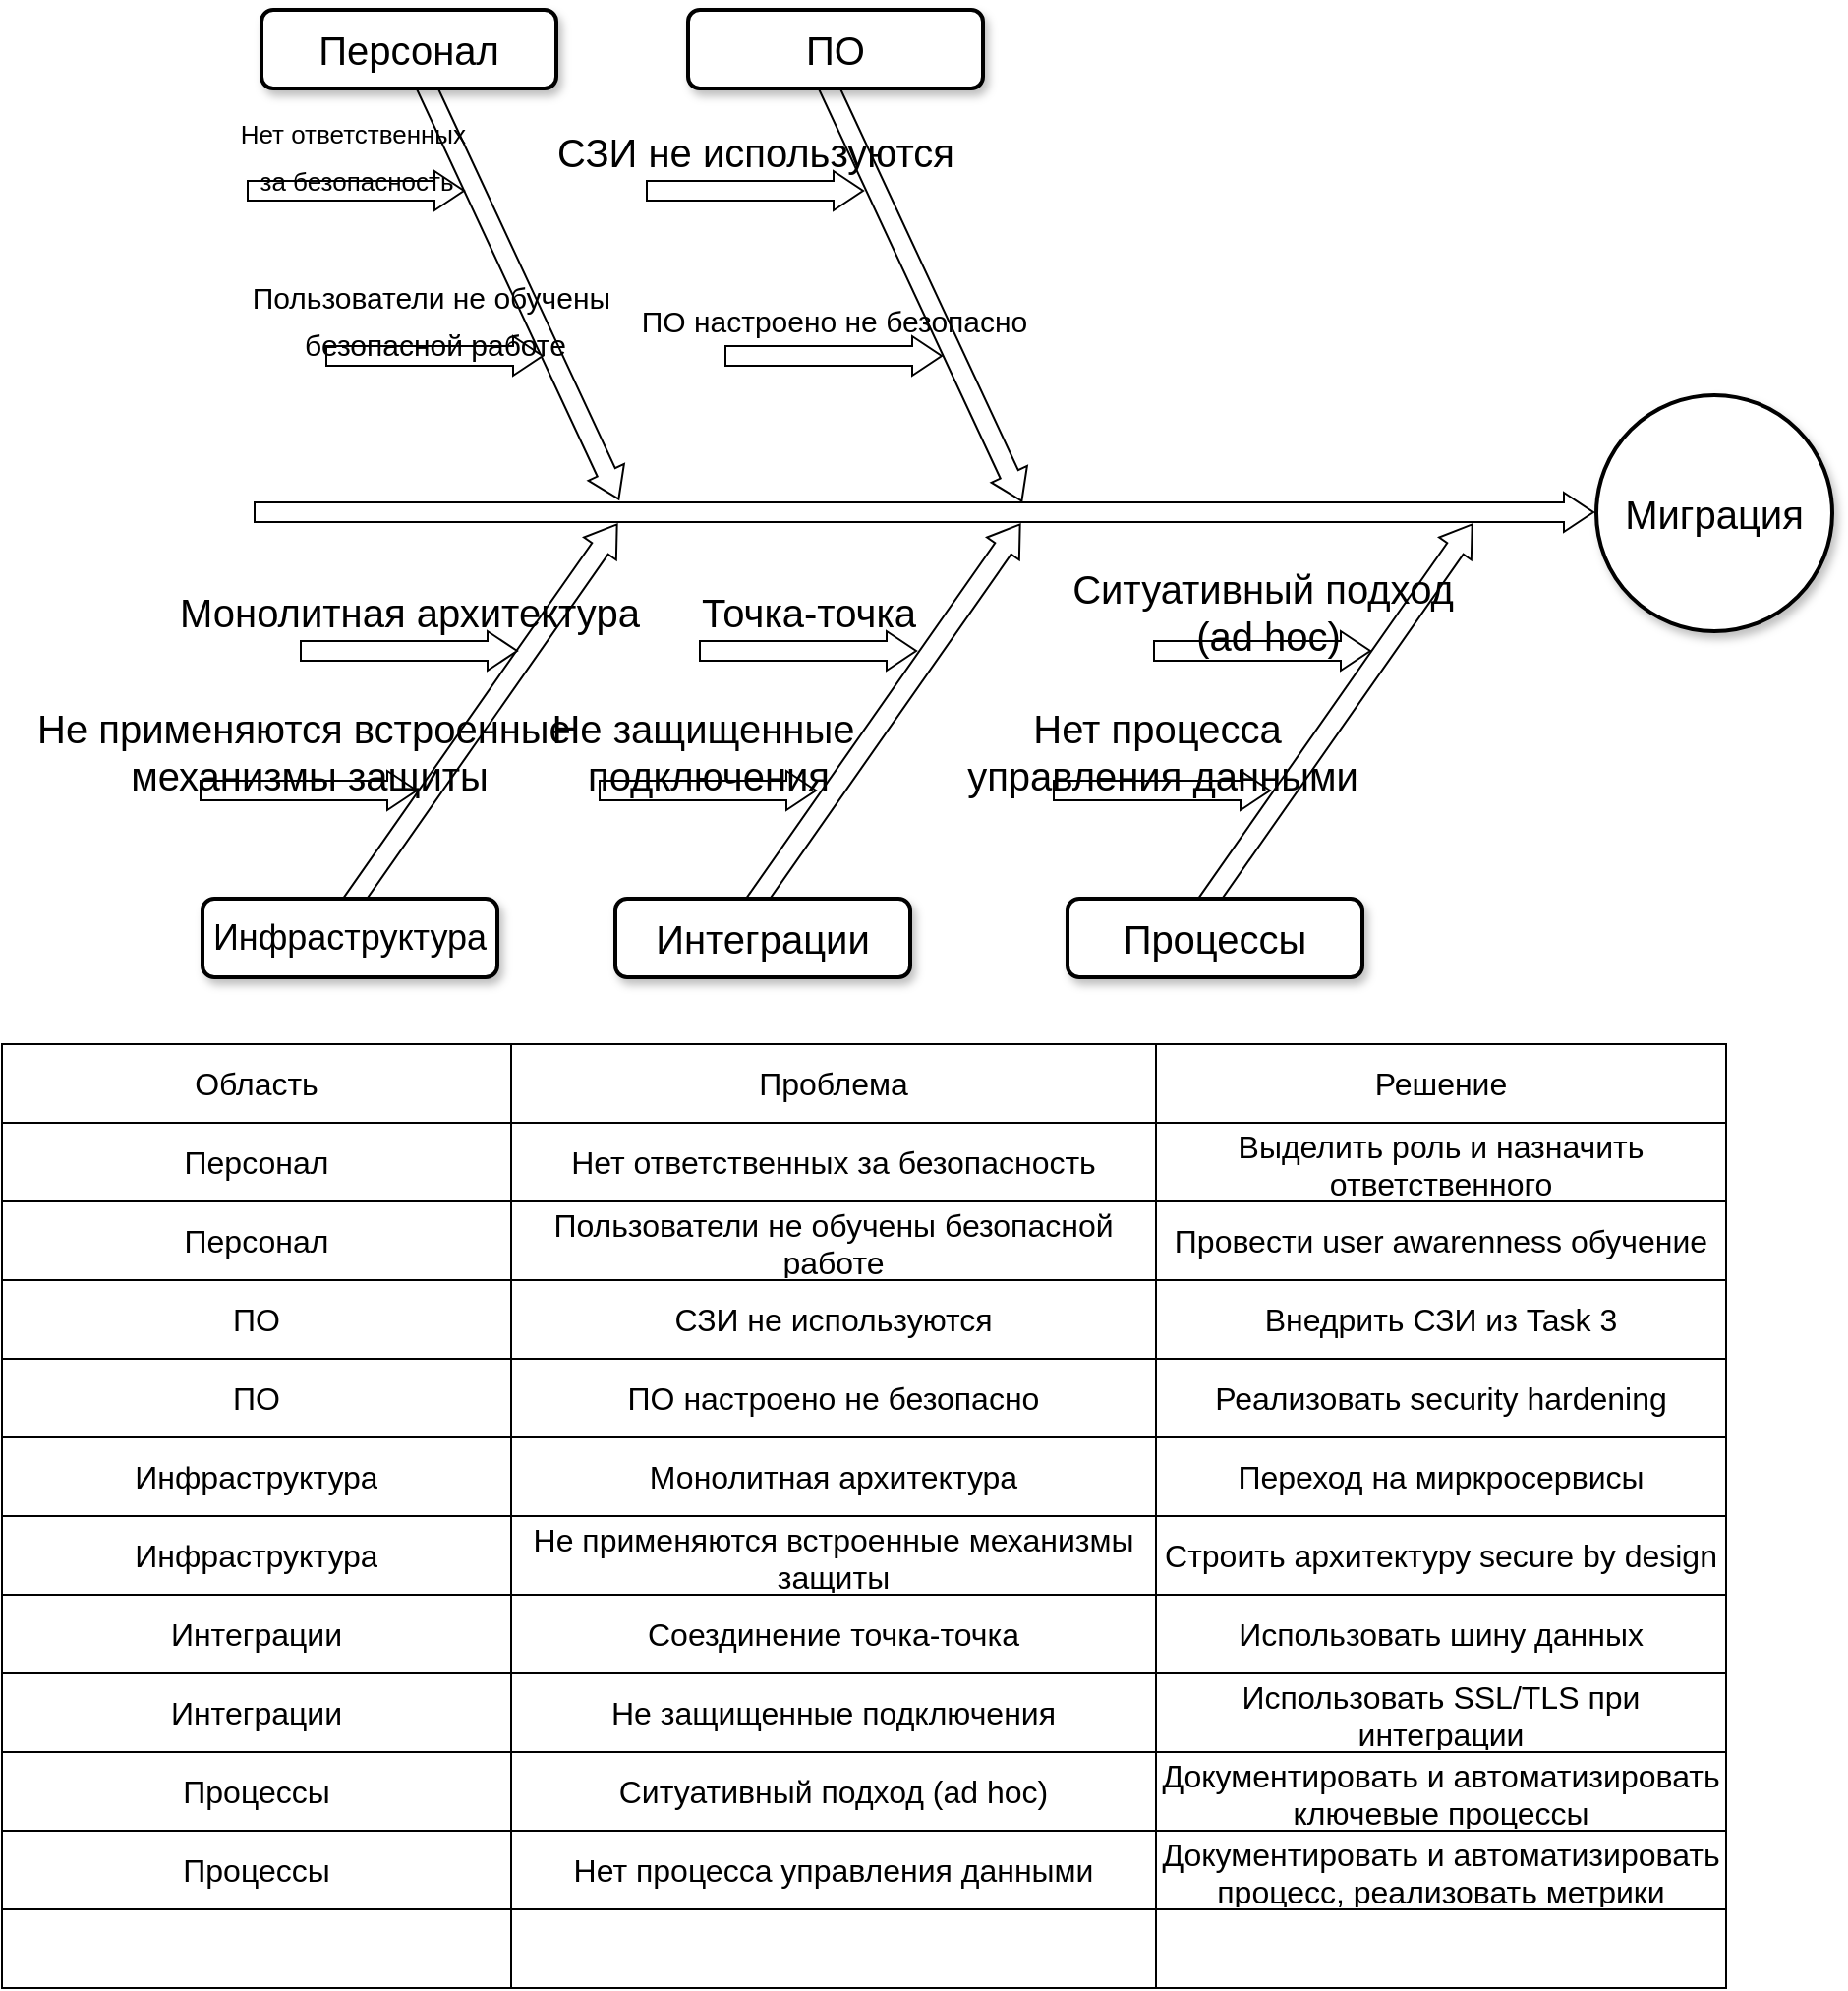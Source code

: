 <mxfile version="27.0.2">
  <diagram name="Page-1" id="b7a7eaba-c6c5-6fbe-34ae-1d3a4219ac39">
    <mxGraphModel dx="1426" dy="841" grid="1" gridSize="10" guides="1" tooltips="1" connect="1" arrows="1" fold="1" page="1" pageScale="1.5" pageWidth="1169" pageHeight="826" background="none" math="0" shadow="0">
      <root>
        <mxCell id="0" style=";html=1;" />
        <mxCell id="1" style=";html=1;" parent="0" />
        <mxCell id="279d4c6e8b4f5ae2-2" value="" style="html=1;shadow=0;dashed=0;align=center;verticalAlign=middle;shape=mxgraph.arrows2.arrow;dy=0.5;dx=15;direction=north;notch=0;rounded=0;strokeWidth=1;fontSize=20;rotation=35;" parent="1" vertex="1">
          <mxGeometry x="594" y="604" width="20" height="240" as="geometry" />
        </mxCell>
        <mxCell id="279d4c6e8b4f5ae2-3" value="" style="html=1;shadow=0;dashed=0;align=center;verticalAlign=middle;shape=mxgraph.arrows2.arrow;dy=0.5;dx=15;direction=north;notch=0;rounded=0;strokeWidth=1;fontSize=20;rotation=35;" parent="1" vertex="1">
          <mxGeometry x="799" y="604" width="20" height="240" as="geometry" />
        </mxCell>
        <mxCell id="279d4c6e8b4f5ae2-4" value="" style="html=1;shadow=0;dashed=0;align=center;verticalAlign=middle;shape=mxgraph.arrows2.arrow;dy=0.5;dx=15;direction=north;notch=0;rounded=0;strokeWidth=1;fontSize=20;rotation=35;" parent="1" vertex="1">
          <mxGeometry x="1029" y="604" width="20" height="240" as="geometry" />
        </mxCell>
        <mxCell id="279d4c6e8b4f5ae2-5" value="" style="html=1;shadow=0;dashed=0;align=center;verticalAlign=middle;shape=mxgraph.arrows2.arrow;dy=0.5;dx=15;direction=north;notch=0;rounded=0;strokeWidth=1;fontSize=20;rotation=90;" parent="1" vertex="1">
          <mxGeometry x="819" y="279" width="20" height="681" as="geometry" />
        </mxCell>
        <mxCell id="279d4c6e8b4f5ae2-6" value="" style="html=1;shadow=0;dashed=0;align=center;verticalAlign=middle;shape=mxgraph.arrows2.arrow;dy=0.5;dx=15;direction=north;notch=0;rounded=0;strokeWidth=1;fontSize=20;rotation=155;" parent="1" vertex="1">
          <mxGeometry x="613" y="384" width="20" height="240" as="geometry" />
        </mxCell>
        <mxCell id="279d4c6e8b4f5ae2-7" value="" style="html=1;shadow=0;dashed=0;align=center;verticalAlign=middle;shape=mxgraph.arrows2.arrow;dy=0.5;dx=15;direction=north;notch=0;rounded=0;strokeWidth=1;fontSize=20;rotation=155;" parent="1" vertex="1">
          <mxGeometry x="818" y="385" width="20" height="240" as="geometry" />
        </mxCell>
        <mxCell id="279d4c6e8b4f5ae2-10" value="ПО" style="rounded=1;whiteSpace=wrap;html=1;shadow=1;strokeWidth=2;fontSize=20;" parent="1" vertex="1">
          <mxGeometry x="709" y="364" width="150" height="40" as="geometry" />
        </mxCell>
        <mxCell id="279d4c6e8b4f5ae2-12" value="Инфраструктура" style="rounded=1;whiteSpace=wrap;html=1;shadow=1;strokeWidth=2;fontSize=18;" parent="1" vertex="1">
          <mxGeometry x="462" y="816" width="150" height="40" as="geometry" />
        </mxCell>
        <mxCell id="279d4c6e8b4f5ae2-13" value="Интеграции" style="rounded=1;whiteSpace=wrap;html=1;shadow=1;strokeWidth=2;fontSize=20;" parent="1" vertex="1">
          <mxGeometry x="672" y="816.0" width="150" height="40" as="geometry" />
        </mxCell>
        <mxCell id="279d4c6e8b4f5ae2-14" value="Процессы" style="rounded=1;whiteSpace=wrap;html=1;shadow=1;strokeWidth=2;fontSize=20;" parent="1" vertex="1">
          <mxGeometry x="902" y="816" width="150" height="40" as="geometry" />
        </mxCell>
        <mxCell id="279d4c6e8b4f5ae2-15" value="Миграция" style="ellipse;whiteSpace=wrap;html=1;rounded=1;shadow=1;strokeWidth=2;fontSize=20;" parent="1" vertex="1">
          <mxGeometry x="1171" y="560" width="120" height="120" as="geometry" />
        </mxCell>
        <mxCell id="279d4c6e8b4f5ae2-16" value="&lt;font style=&quot;font-size: 13px;&quot;&gt;Нет ответственных&amp;nbsp;&lt;/font&gt;&lt;div&gt;&lt;font style=&quot;font-size: 13px;&quot;&gt;за безопасность&lt;/font&gt;&lt;/div&gt;" style="html=1;shadow=0;dashed=0;align=center;verticalAlign=middle;shape=mxgraph.arrows2.arrow;dy=0.5;dx=15;direction=north;notch=0;rounded=0;strokeWidth=1;fontSize=20;rotation=90;horizontal=0;labelPosition=left;verticalLabelPosition=middle;" parent="1" vertex="1">
          <mxGeometry x="530" y="401" width="20" height="110" as="geometry" />
        </mxCell>
        <mxCell id="279d4c6e8b4f5ae2-17" value="СЗИ не используются" style="html=1;shadow=0;dashed=0;align=center;verticalAlign=middle;shape=mxgraph.arrows2.arrow;dy=0.5;dx=15;direction=north;notch=0;rounded=0;strokeWidth=1;fontSize=20;rotation=90;horizontal=0;labelPosition=left;verticalLabelPosition=middle;" parent="1" vertex="1">
          <mxGeometry x="733" y="401" width="20" height="110" as="geometry" />
        </mxCell>
        <mxCell id="279d4c6e8b4f5ae2-19" value="Не применяются встроенные&amp;nbsp;&lt;div&gt;механизмы защиты&lt;/div&gt;" style="html=1;shadow=0;dashed=0;align=center;verticalAlign=middle;shape=mxgraph.arrows2.arrow;dy=0.5;dx=15;direction=north;notch=0;rounded=0;strokeWidth=1;fontSize=20;rotation=90;horizontal=0;labelPosition=left;verticalLabelPosition=middle;" parent="1" vertex="1">
          <mxGeometry x="506" y="706" width="20" height="110" as="geometry" />
        </mxCell>
        <mxCell id="279d4c6e8b4f5ae2-20" value="Не защищенные&amp;nbsp;&lt;div&gt;подключения&lt;/div&gt;" style="html=1;shadow=0;dashed=0;align=center;verticalAlign=middle;shape=mxgraph.arrows2.arrow;dy=0.5;dx=15;direction=north;notch=0;rounded=0;strokeWidth=1;fontSize=20;rotation=90;horizontal=0;labelPosition=left;verticalLabelPosition=middle;" parent="1" vertex="1">
          <mxGeometry x="709" y="706" width="20" height="110" as="geometry" />
        </mxCell>
        <mxCell id="279d4c6e8b4f5ae2-21" value="Нет процесса&amp;nbsp;&lt;div&gt;управления данными&lt;/div&gt;" style="html=1;shadow=0;dashed=0;align=center;verticalAlign=middle;shape=mxgraph.arrows2.arrow;dy=0.5;dx=15;direction=north;notch=0;rounded=0;strokeWidth=1;fontSize=20;rotation=90;horizontal=0;labelPosition=left;verticalLabelPosition=middle;" parent="1" vertex="1">
          <mxGeometry x="940" y="706" width="20" height="110" as="geometry" />
        </mxCell>
        <mxCell id="279d4c6e8b4f5ae2-22" value="&lt;font style=&quot;font-size: 15px;&quot;&gt;Пользователи не обучены&amp;nbsp;&lt;/font&gt;&lt;div&gt;&lt;font style=&quot;font-size: 15px;&quot;&gt;безопасной работе&lt;/font&gt;&lt;/div&gt;" style="html=1;shadow=0;dashed=0;align=center;verticalAlign=middle;shape=mxgraph.arrows2.arrow;dy=0.5;dx=15;direction=north;notch=0;rounded=0;strokeWidth=1;fontSize=20;rotation=90;horizontal=0;labelPosition=left;verticalLabelPosition=middle;" parent="1" vertex="1">
          <mxGeometry x="570" y="485" width="20" height="110" as="geometry" />
        </mxCell>
        <mxCell id="279d4c6e8b4f5ae2-23" value="&lt;font style=&quot;font-size: 15px;&quot;&gt;ПО настроено не безопасно&lt;/font&gt;" style="html=1;shadow=0;dashed=0;align=center;verticalAlign=middle;shape=mxgraph.arrows2.arrow;dy=0.5;dx=15;direction=north;notch=0;rounded=0;strokeWidth=1;fontSize=20;rotation=90;horizontal=0;labelPosition=left;verticalLabelPosition=middle;" parent="1" vertex="1">
          <mxGeometry x="773" y="485" width="20" height="110" as="geometry" />
        </mxCell>
        <mxCell id="279d4c6e8b4f5ae2-25" value="Монолитная архитектура" style="html=1;shadow=0;dashed=0;align=center;verticalAlign=middle;shape=mxgraph.arrows2.arrow;dy=0.5;dx=15;direction=north;notch=0;rounded=0;strokeWidth=1;fontSize=20;rotation=90;horizontal=0;labelPosition=left;verticalLabelPosition=middle;" parent="1" vertex="1">
          <mxGeometry x="557" y="635" width="20" height="110" as="geometry" />
        </mxCell>
        <mxCell id="279d4c6e8b4f5ae2-26" value="Точка-точка" style="html=1;shadow=0;dashed=0;align=center;verticalAlign=middle;shape=mxgraph.arrows2.arrow;dy=0.5;dx=15;direction=north;notch=0;rounded=0;strokeWidth=1;fontSize=20;rotation=90;horizontal=0;labelPosition=left;verticalLabelPosition=middle;" parent="1" vertex="1">
          <mxGeometry x="760" y="635" width="20" height="110" as="geometry" />
        </mxCell>
        <mxCell id="279d4c6e8b4f5ae2-27" value="Ситуативный подход&lt;div&gt;&amp;nbsp;(ad hoc)&lt;/div&gt;" style="html=1;shadow=0;dashed=0;align=center;verticalAlign=middle;shape=mxgraph.arrows2.arrow;dy=0.5;dx=15;direction=north;notch=0;rounded=0;strokeWidth=1;fontSize=20;rotation=90;horizontal=0;labelPosition=left;verticalLabelPosition=middle;" parent="1" vertex="1">
          <mxGeometry x="991" y="635" width="20" height="110" as="geometry" />
        </mxCell>
        <mxCell id="qotONQstAotoUeoVXQh4-6" value="Персонал" style="rounded=1;whiteSpace=wrap;html=1;shadow=1;strokeWidth=2;fontSize=20;" vertex="1" parent="1">
          <mxGeometry x="492" y="364" width="150" height="40" as="geometry" />
        </mxCell>
        <mxCell id="qotONQstAotoUeoVXQh4-9" value="" style="shape=table;startSize=0;container=1;collapsible=0;childLayout=tableLayout;fontSize=16;" vertex="1" parent="1">
          <mxGeometry x="360" y="890" width="877" height="120" as="geometry" />
        </mxCell>
        <mxCell id="qotONQstAotoUeoVXQh4-10" value="" style="shape=tableRow;horizontal=0;startSize=0;swimlaneHead=0;swimlaneBody=0;strokeColor=inherit;top=0;left=0;bottom=0;right=0;collapsible=0;dropTarget=0;fillColor=none;points=[[0,0.5],[1,0.5]];portConstraint=eastwest;fontSize=16;" vertex="1" parent="qotONQstAotoUeoVXQh4-9">
          <mxGeometry width="877" height="40" as="geometry" />
        </mxCell>
        <mxCell id="qotONQstAotoUeoVXQh4-11" value="Область" style="shape=partialRectangle;html=1;whiteSpace=wrap;connectable=0;strokeColor=inherit;overflow=hidden;fillColor=none;top=0;left=0;bottom=0;right=0;pointerEvents=1;fontSize=16;" vertex="1" parent="qotONQstAotoUeoVXQh4-10">
          <mxGeometry width="259" height="40" as="geometry">
            <mxRectangle width="259" height="40" as="alternateBounds" />
          </mxGeometry>
        </mxCell>
        <mxCell id="qotONQstAotoUeoVXQh4-12" value="Проблема" style="shape=partialRectangle;html=1;whiteSpace=wrap;connectable=0;strokeColor=inherit;overflow=hidden;fillColor=none;top=0;left=0;bottom=0;right=0;pointerEvents=1;fontSize=16;" vertex="1" parent="qotONQstAotoUeoVXQh4-10">
          <mxGeometry x="259" width="328" height="40" as="geometry">
            <mxRectangle width="328" height="40" as="alternateBounds" />
          </mxGeometry>
        </mxCell>
        <mxCell id="qotONQstAotoUeoVXQh4-13" value="Решение" style="shape=partialRectangle;html=1;whiteSpace=wrap;connectable=0;strokeColor=inherit;overflow=hidden;fillColor=none;top=0;left=0;bottom=0;right=0;pointerEvents=1;fontSize=16;" vertex="1" parent="qotONQstAotoUeoVXQh4-10">
          <mxGeometry x="587" width="290" height="40" as="geometry">
            <mxRectangle width="290" height="40" as="alternateBounds" />
          </mxGeometry>
        </mxCell>
        <mxCell id="qotONQstAotoUeoVXQh4-14" value="" style="shape=tableRow;horizontal=0;startSize=0;swimlaneHead=0;swimlaneBody=0;strokeColor=inherit;top=0;left=0;bottom=0;right=0;collapsible=0;dropTarget=0;fillColor=none;points=[[0,0.5],[1,0.5]];portConstraint=eastwest;fontSize=16;" vertex="1" parent="qotONQstAotoUeoVXQh4-9">
          <mxGeometry y="40" width="877" height="40" as="geometry" />
        </mxCell>
        <mxCell id="qotONQstAotoUeoVXQh4-15" value="Персонал" style="shape=partialRectangle;html=1;whiteSpace=wrap;connectable=0;strokeColor=inherit;overflow=hidden;fillColor=none;top=0;left=0;bottom=0;right=0;pointerEvents=1;fontSize=16;" vertex="1" parent="qotONQstAotoUeoVXQh4-14">
          <mxGeometry width="259" height="40" as="geometry">
            <mxRectangle width="259" height="40" as="alternateBounds" />
          </mxGeometry>
        </mxCell>
        <mxCell id="qotONQstAotoUeoVXQh4-16" value="Нет ответственных за безопасность" style="shape=partialRectangle;html=1;whiteSpace=wrap;connectable=0;strokeColor=inherit;overflow=hidden;fillColor=none;top=0;left=0;bottom=0;right=0;pointerEvents=1;fontSize=16;" vertex="1" parent="qotONQstAotoUeoVXQh4-14">
          <mxGeometry x="259" width="328" height="40" as="geometry">
            <mxRectangle width="328" height="40" as="alternateBounds" />
          </mxGeometry>
        </mxCell>
        <mxCell id="qotONQstAotoUeoVXQh4-17" value="Выделить роль и назначить ответственного" style="shape=partialRectangle;html=1;whiteSpace=wrap;connectable=0;strokeColor=inherit;overflow=hidden;fillColor=none;top=0;left=0;bottom=0;right=0;pointerEvents=1;fontSize=16;" vertex="1" parent="qotONQstAotoUeoVXQh4-14">
          <mxGeometry x="587" width="290" height="40" as="geometry">
            <mxRectangle width="290" height="40" as="alternateBounds" />
          </mxGeometry>
        </mxCell>
        <mxCell id="qotONQstAotoUeoVXQh4-18" value="" style="shape=tableRow;horizontal=0;startSize=0;swimlaneHead=0;swimlaneBody=0;strokeColor=inherit;top=0;left=0;bottom=0;right=0;collapsible=0;dropTarget=0;fillColor=none;points=[[0,0.5],[1,0.5]];portConstraint=eastwest;fontSize=16;" vertex="1" parent="qotONQstAotoUeoVXQh4-9">
          <mxGeometry y="80" width="877" height="40" as="geometry" />
        </mxCell>
        <mxCell id="qotONQstAotoUeoVXQh4-19" value="Персонал" style="shape=partialRectangle;html=1;whiteSpace=wrap;connectable=0;strokeColor=inherit;overflow=hidden;fillColor=none;top=0;left=0;bottom=0;right=0;pointerEvents=1;fontSize=16;" vertex="1" parent="qotONQstAotoUeoVXQh4-18">
          <mxGeometry width="259" height="40" as="geometry">
            <mxRectangle width="259" height="40" as="alternateBounds" />
          </mxGeometry>
        </mxCell>
        <mxCell id="qotONQstAotoUeoVXQh4-20" value="Пользователи не обучены безопасной работе" style="shape=partialRectangle;html=1;whiteSpace=wrap;connectable=0;strokeColor=inherit;overflow=hidden;fillColor=none;top=0;left=0;bottom=0;right=0;pointerEvents=1;fontSize=16;" vertex="1" parent="qotONQstAotoUeoVXQh4-18">
          <mxGeometry x="259" width="328" height="40" as="geometry">
            <mxRectangle width="328" height="40" as="alternateBounds" />
          </mxGeometry>
        </mxCell>
        <mxCell id="qotONQstAotoUeoVXQh4-21" value="Провести user awarenness обучение" style="shape=partialRectangle;html=1;whiteSpace=wrap;connectable=0;strokeColor=inherit;overflow=hidden;fillColor=none;top=0;left=0;bottom=0;right=0;pointerEvents=1;fontSize=16;" vertex="1" parent="qotONQstAotoUeoVXQh4-18">
          <mxGeometry x="587" width="290" height="40" as="geometry">
            <mxRectangle width="290" height="40" as="alternateBounds" />
          </mxGeometry>
        </mxCell>
        <mxCell id="qotONQstAotoUeoVXQh4-22" value="" style="shape=table;startSize=0;container=1;collapsible=0;childLayout=tableLayout;fontSize=16;" vertex="1" parent="1">
          <mxGeometry x="360" y="1010" width="877" height="120" as="geometry" />
        </mxCell>
        <mxCell id="qotONQstAotoUeoVXQh4-23" value="" style="shape=tableRow;horizontal=0;startSize=0;swimlaneHead=0;swimlaneBody=0;strokeColor=inherit;top=0;left=0;bottom=0;right=0;collapsible=0;dropTarget=0;fillColor=none;points=[[0,0.5],[1,0.5]];portConstraint=eastwest;fontSize=16;" vertex="1" parent="qotONQstAotoUeoVXQh4-22">
          <mxGeometry width="877" height="40" as="geometry" />
        </mxCell>
        <mxCell id="qotONQstAotoUeoVXQh4-24" value="ПО" style="shape=partialRectangle;html=1;whiteSpace=wrap;connectable=0;strokeColor=inherit;overflow=hidden;fillColor=none;top=0;left=0;bottom=0;right=0;pointerEvents=1;fontSize=16;" vertex="1" parent="qotONQstAotoUeoVXQh4-23">
          <mxGeometry width="259" height="40" as="geometry">
            <mxRectangle width="259" height="40" as="alternateBounds" />
          </mxGeometry>
        </mxCell>
        <mxCell id="qotONQstAotoUeoVXQh4-25" value="СЗИ не используются" style="shape=partialRectangle;html=1;whiteSpace=wrap;connectable=0;strokeColor=inherit;overflow=hidden;fillColor=none;top=0;left=0;bottom=0;right=0;pointerEvents=1;fontSize=16;" vertex="1" parent="qotONQstAotoUeoVXQh4-23">
          <mxGeometry x="259" width="328" height="40" as="geometry">
            <mxRectangle width="328" height="40" as="alternateBounds" />
          </mxGeometry>
        </mxCell>
        <mxCell id="qotONQstAotoUeoVXQh4-26" value="Внедрить СЗИ из Task 3" style="shape=partialRectangle;html=1;whiteSpace=wrap;connectable=0;strokeColor=inherit;overflow=hidden;fillColor=none;top=0;left=0;bottom=0;right=0;pointerEvents=1;fontSize=16;" vertex="1" parent="qotONQstAotoUeoVXQh4-23">
          <mxGeometry x="587" width="290" height="40" as="geometry">
            <mxRectangle width="290" height="40" as="alternateBounds" />
          </mxGeometry>
        </mxCell>
        <mxCell id="qotONQstAotoUeoVXQh4-27" value="" style="shape=tableRow;horizontal=0;startSize=0;swimlaneHead=0;swimlaneBody=0;strokeColor=inherit;top=0;left=0;bottom=0;right=0;collapsible=0;dropTarget=0;fillColor=none;points=[[0,0.5],[1,0.5]];portConstraint=eastwest;fontSize=16;" vertex="1" parent="qotONQstAotoUeoVXQh4-22">
          <mxGeometry y="40" width="877" height="40" as="geometry" />
        </mxCell>
        <mxCell id="qotONQstAotoUeoVXQh4-28" value="ПО" style="shape=partialRectangle;html=1;whiteSpace=wrap;connectable=0;strokeColor=inherit;overflow=hidden;fillColor=none;top=0;left=0;bottom=0;right=0;pointerEvents=1;fontSize=16;" vertex="1" parent="qotONQstAotoUeoVXQh4-27">
          <mxGeometry width="259" height="40" as="geometry">
            <mxRectangle width="259" height="40" as="alternateBounds" />
          </mxGeometry>
        </mxCell>
        <mxCell id="qotONQstAotoUeoVXQh4-29" value="ПО настроено не безопасно" style="shape=partialRectangle;html=1;whiteSpace=wrap;connectable=0;strokeColor=inherit;overflow=hidden;fillColor=none;top=0;left=0;bottom=0;right=0;pointerEvents=1;fontSize=16;" vertex="1" parent="qotONQstAotoUeoVXQh4-27">
          <mxGeometry x="259" width="328" height="40" as="geometry">
            <mxRectangle width="328" height="40" as="alternateBounds" />
          </mxGeometry>
        </mxCell>
        <mxCell id="qotONQstAotoUeoVXQh4-30" value="Реализовать security hardening" style="shape=partialRectangle;html=1;whiteSpace=wrap;connectable=0;strokeColor=inherit;overflow=hidden;fillColor=none;top=0;left=0;bottom=0;right=0;pointerEvents=1;fontSize=16;" vertex="1" parent="qotONQstAotoUeoVXQh4-27">
          <mxGeometry x="587" width="290" height="40" as="geometry">
            <mxRectangle width="290" height="40" as="alternateBounds" />
          </mxGeometry>
        </mxCell>
        <mxCell id="qotONQstAotoUeoVXQh4-31" value="" style="shape=tableRow;horizontal=0;startSize=0;swimlaneHead=0;swimlaneBody=0;strokeColor=inherit;top=0;left=0;bottom=0;right=0;collapsible=0;dropTarget=0;fillColor=none;points=[[0,0.5],[1,0.5]];portConstraint=eastwest;fontSize=16;" vertex="1" parent="qotONQstAotoUeoVXQh4-22">
          <mxGeometry y="80" width="877" height="40" as="geometry" />
        </mxCell>
        <mxCell id="qotONQstAotoUeoVXQh4-32" value="Инфраструктура" style="shape=partialRectangle;html=1;whiteSpace=wrap;connectable=0;strokeColor=inherit;overflow=hidden;fillColor=none;top=0;left=0;bottom=0;right=0;pointerEvents=1;fontSize=16;" vertex="1" parent="qotONQstAotoUeoVXQh4-31">
          <mxGeometry width="259" height="40" as="geometry">
            <mxRectangle width="259" height="40" as="alternateBounds" />
          </mxGeometry>
        </mxCell>
        <mxCell id="qotONQstAotoUeoVXQh4-33" value="Монолитная архитектура" style="shape=partialRectangle;html=1;whiteSpace=wrap;connectable=0;strokeColor=inherit;overflow=hidden;fillColor=none;top=0;left=0;bottom=0;right=0;pointerEvents=1;fontSize=16;" vertex="1" parent="qotONQstAotoUeoVXQh4-31">
          <mxGeometry x="259" width="328" height="40" as="geometry">
            <mxRectangle width="328" height="40" as="alternateBounds" />
          </mxGeometry>
        </mxCell>
        <mxCell id="qotONQstAotoUeoVXQh4-34" value="Переход на миркросервисы" style="shape=partialRectangle;html=1;whiteSpace=wrap;connectable=0;strokeColor=inherit;overflow=hidden;fillColor=none;top=0;left=0;bottom=0;right=0;pointerEvents=1;fontSize=16;" vertex="1" parent="qotONQstAotoUeoVXQh4-31">
          <mxGeometry x="587" width="290" height="40" as="geometry">
            <mxRectangle width="290" height="40" as="alternateBounds" />
          </mxGeometry>
        </mxCell>
        <mxCell id="qotONQstAotoUeoVXQh4-35" value="" style="shape=table;startSize=0;container=1;collapsible=0;childLayout=tableLayout;fontSize=16;" vertex="1" parent="1">
          <mxGeometry x="360" y="1130" width="877" height="120" as="geometry" />
        </mxCell>
        <mxCell id="qotONQstAotoUeoVXQh4-36" value="" style="shape=tableRow;horizontal=0;startSize=0;swimlaneHead=0;swimlaneBody=0;strokeColor=inherit;top=0;left=0;bottom=0;right=0;collapsible=0;dropTarget=0;fillColor=none;points=[[0,0.5],[1,0.5]];portConstraint=eastwest;fontSize=16;" vertex="1" parent="qotONQstAotoUeoVXQh4-35">
          <mxGeometry width="877" height="40" as="geometry" />
        </mxCell>
        <mxCell id="qotONQstAotoUeoVXQh4-37" value="Инфраструктура" style="shape=partialRectangle;html=1;whiteSpace=wrap;connectable=0;strokeColor=inherit;overflow=hidden;fillColor=none;top=0;left=0;bottom=0;right=0;pointerEvents=1;fontSize=16;" vertex="1" parent="qotONQstAotoUeoVXQh4-36">
          <mxGeometry width="259" height="40" as="geometry">
            <mxRectangle width="259" height="40" as="alternateBounds" />
          </mxGeometry>
        </mxCell>
        <mxCell id="qotONQstAotoUeoVXQh4-38" value="Не применяются встроенные механизмы защиты" style="shape=partialRectangle;html=1;whiteSpace=wrap;connectable=0;strokeColor=inherit;overflow=hidden;fillColor=none;top=0;left=0;bottom=0;right=0;pointerEvents=1;fontSize=16;" vertex="1" parent="qotONQstAotoUeoVXQh4-36">
          <mxGeometry x="259" width="328" height="40" as="geometry">
            <mxRectangle width="328" height="40" as="alternateBounds" />
          </mxGeometry>
        </mxCell>
        <mxCell id="qotONQstAotoUeoVXQh4-39" value="Строить архитектуру secure by design" style="shape=partialRectangle;html=1;whiteSpace=wrap;connectable=0;strokeColor=inherit;overflow=hidden;fillColor=none;top=0;left=0;bottom=0;right=0;pointerEvents=1;fontSize=16;" vertex="1" parent="qotONQstAotoUeoVXQh4-36">
          <mxGeometry x="587" width="290" height="40" as="geometry">
            <mxRectangle width="290" height="40" as="alternateBounds" />
          </mxGeometry>
        </mxCell>
        <mxCell id="qotONQstAotoUeoVXQh4-40" value="" style="shape=tableRow;horizontal=0;startSize=0;swimlaneHead=0;swimlaneBody=0;strokeColor=inherit;top=0;left=0;bottom=0;right=0;collapsible=0;dropTarget=0;fillColor=none;points=[[0,0.5],[1,0.5]];portConstraint=eastwest;fontSize=16;" vertex="1" parent="qotONQstAotoUeoVXQh4-35">
          <mxGeometry y="40" width="877" height="40" as="geometry" />
        </mxCell>
        <mxCell id="qotONQstAotoUeoVXQh4-41" value="Интеграции" style="shape=partialRectangle;html=1;whiteSpace=wrap;connectable=0;strokeColor=inherit;overflow=hidden;fillColor=none;top=0;left=0;bottom=0;right=0;pointerEvents=1;fontSize=16;" vertex="1" parent="qotONQstAotoUeoVXQh4-40">
          <mxGeometry width="259" height="40" as="geometry">
            <mxRectangle width="259" height="40" as="alternateBounds" />
          </mxGeometry>
        </mxCell>
        <mxCell id="qotONQstAotoUeoVXQh4-42" value="Соездинение точка-точка" style="shape=partialRectangle;html=1;whiteSpace=wrap;connectable=0;strokeColor=inherit;overflow=hidden;fillColor=none;top=0;left=0;bottom=0;right=0;pointerEvents=1;fontSize=16;" vertex="1" parent="qotONQstAotoUeoVXQh4-40">
          <mxGeometry x="259" width="328" height="40" as="geometry">
            <mxRectangle width="328" height="40" as="alternateBounds" />
          </mxGeometry>
        </mxCell>
        <mxCell id="qotONQstAotoUeoVXQh4-43" value="Использовать шину данных" style="shape=partialRectangle;html=1;whiteSpace=wrap;connectable=0;strokeColor=inherit;overflow=hidden;fillColor=none;top=0;left=0;bottom=0;right=0;pointerEvents=1;fontSize=16;" vertex="1" parent="qotONQstAotoUeoVXQh4-40">
          <mxGeometry x="587" width="290" height="40" as="geometry">
            <mxRectangle width="290" height="40" as="alternateBounds" />
          </mxGeometry>
        </mxCell>
        <mxCell id="qotONQstAotoUeoVXQh4-44" value="" style="shape=tableRow;horizontal=0;startSize=0;swimlaneHead=0;swimlaneBody=0;strokeColor=inherit;top=0;left=0;bottom=0;right=0;collapsible=0;dropTarget=0;fillColor=none;points=[[0,0.5],[1,0.5]];portConstraint=eastwest;fontSize=16;" vertex="1" parent="qotONQstAotoUeoVXQh4-35">
          <mxGeometry y="80" width="877" height="40" as="geometry" />
        </mxCell>
        <mxCell id="qotONQstAotoUeoVXQh4-45" value="Интеграции" style="shape=partialRectangle;html=1;whiteSpace=wrap;connectable=0;strokeColor=inherit;overflow=hidden;fillColor=none;top=0;left=0;bottom=0;right=0;pointerEvents=1;fontSize=16;" vertex="1" parent="qotONQstAotoUeoVXQh4-44">
          <mxGeometry width="259" height="40" as="geometry">
            <mxRectangle width="259" height="40" as="alternateBounds" />
          </mxGeometry>
        </mxCell>
        <mxCell id="qotONQstAotoUeoVXQh4-46" value="Не защищенные подключения" style="shape=partialRectangle;html=1;whiteSpace=wrap;connectable=0;strokeColor=inherit;overflow=hidden;fillColor=none;top=0;left=0;bottom=0;right=0;pointerEvents=1;fontSize=16;" vertex="1" parent="qotONQstAotoUeoVXQh4-44">
          <mxGeometry x="259" width="328" height="40" as="geometry">
            <mxRectangle width="328" height="40" as="alternateBounds" />
          </mxGeometry>
        </mxCell>
        <mxCell id="qotONQstAotoUeoVXQh4-47" value="Использовать SSL/TLS при интеграции" style="shape=partialRectangle;html=1;whiteSpace=wrap;connectable=0;strokeColor=inherit;overflow=hidden;fillColor=none;top=0;left=0;bottom=0;right=0;pointerEvents=1;fontSize=16;" vertex="1" parent="qotONQstAotoUeoVXQh4-44">
          <mxGeometry x="587" width="290" height="40" as="geometry">
            <mxRectangle width="290" height="40" as="alternateBounds" />
          </mxGeometry>
        </mxCell>
        <mxCell id="qotONQstAotoUeoVXQh4-48" value="" style="shape=table;startSize=0;container=1;collapsible=0;childLayout=tableLayout;fontSize=16;" vertex="1" parent="1">
          <mxGeometry x="360" y="1250" width="877" height="120" as="geometry" />
        </mxCell>
        <mxCell id="qotONQstAotoUeoVXQh4-49" value="" style="shape=tableRow;horizontal=0;startSize=0;swimlaneHead=0;swimlaneBody=0;strokeColor=inherit;top=0;left=0;bottom=0;right=0;collapsible=0;dropTarget=0;fillColor=none;points=[[0,0.5],[1,0.5]];portConstraint=eastwest;fontSize=16;" vertex="1" parent="qotONQstAotoUeoVXQh4-48">
          <mxGeometry width="877" height="40" as="geometry" />
        </mxCell>
        <mxCell id="qotONQstAotoUeoVXQh4-50" value="Процессы" style="shape=partialRectangle;html=1;whiteSpace=wrap;connectable=0;strokeColor=inherit;overflow=hidden;fillColor=none;top=0;left=0;bottom=0;right=0;pointerEvents=1;fontSize=16;" vertex="1" parent="qotONQstAotoUeoVXQh4-49">
          <mxGeometry width="259" height="40" as="geometry">
            <mxRectangle width="259" height="40" as="alternateBounds" />
          </mxGeometry>
        </mxCell>
        <mxCell id="qotONQstAotoUeoVXQh4-51" value="Ситуативный подход (ad hoc)" style="shape=partialRectangle;html=1;whiteSpace=wrap;connectable=0;strokeColor=inherit;overflow=hidden;fillColor=none;top=0;left=0;bottom=0;right=0;pointerEvents=1;fontSize=16;" vertex="1" parent="qotONQstAotoUeoVXQh4-49">
          <mxGeometry x="259" width="328" height="40" as="geometry">
            <mxRectangle width="328" height="40" as="alternateBounds" />
          </mxGeometry>
        </mxCell>
        <mxCell id="qotONQstAotoUeoVXQh4-52" value="Документировать и автоматизировать ключевые процессы" style="shape=partialRectangle;html=1;whiteSpace=wrap;connectable=0;strokeColor=inherit;overflow=hidden;fillColor=none;top=0;left=0;bottom=0;right=0;pointerEvents=1;fontSize=16;" vertex="1" parent="qotONQstAotoUeoVXQh4-49">
          <mxGeometry x="587" width="290" height="40" as="geometry">
            <mxRectangle width="290" height="40" as="alternateBounds" />
          </mxGeometry>
        </mxCell>
        <mxCell id="qotONQstAotoUeoVXQh4-53" value="" style="shape=tableRow;horizontal=0;startSize=0;swimlaneHead=0;swimlaneBody=0;strokeColor=inherit;top=0;left=0;bottom=0;right=0;collapsible=0;dropTarget=0;fillColor=none;points=[[0,0.5],[1,0.5]];portConstraint=eastwest;fontSize=16;" vertex="1" parent="qotONQstAotoUeoVXQh4-48">
          <mxGeometry y="40" width="877" height="40" as="geometry" />
        </mxCell>
        <mxCell id="qotONQstAotoUeoVXQh4-54" value="Процессы" style="shape=partialRectangle;html=1;whiteSpace=wrap;connectable=0;strokeColor=inherit;overflow=hidden;fillColor=none;top=0;left=0;bottom=0;right=0;pointerEvents=1;fontSize=16;" vertex="1" parent="qotONQstAotoUeoVXQh4-53">
          <mxGeometry width="259" height="40" as="geometry">
            <mxRectangle width="259" height="40" as="alternateBounds" />
          </mxGeometry>
        </mxCell>
        <mxCell id="qotONQstAotoUeoVXQh4-55" value="Нет процесса управления данными" style="shape=partialRectangle;html=1;whiteSpace=wrap;connectable=0;strokeColor=inherit;overflow=hidden;fillColor=none;top=0;left=0;bottom=0;right=0;pointerEvents=1;fontSize=16;" vertex="1" parent="qotONQstAotoUeoVXQh4-53">
          <mxGeometry x="259" width="328" height="40" as="geometry">
            <mxRectangle width="328" height="40" as="alternateBounds" />
          </mxGeometry>
        </mxCell>
        <mxCell id="qotONQstAotoUeoVXQh4-56" value="Документировать и автоматизировать процесс, реализовать метрики" style="shape=partialRectangle;html=1;whiteSpace=wrap;connectable=0;strokeColor=inherit;overflow=hidden;fillColor=none;top=0;left=0;bottom=0;right=0;pointerEvents=1;fontSize=16;" vertex="1" parent="qotONQstAotoUeoVXQh4-53">
          <mxGeometry x="587" width="290" height="40" as="geometry">
            <mxRectangle width="290" height="40" as="alternateBounds" />
          </mxGeometry>
        </mxCell>
        <mxCell id="qotONQstAotoUeoVXQh4-57" value="" style="shape=tableRow;horizontal=0;startSize=0;swimlaneHead=0;swimlaneBody=0;strokeColor=inherit;top=0;left=0;bottom=0;right=0;collapsible=0;dropTarget=0;fillColor=none;points=[[0,0.5],[1,0.5]];portConstraint=eastwest;fontSize=16;" vertex="1" parent="qotONQstAotoUeoVXQh4-48">
          <mxGeometry y="80" width="877" height="40" as="geometry" />
        </mxCell>
        <mxCell id="qotONQstAotoUeoVXQh4-58" value="" style="shape=partialRectangle;html=1;whiteSpace=wrap;connectable=0;strokeColor=inherit;overflow=hidden;fillColor=none;top=0;left=0;bottom=0;right=0;pointerEvents=1;fontSize=16;" vertex="1" parent="qotONQstAotoUeoVXQh4-57">
          <mxGeometry width="259" height="40" as="geometry">
            <mxRectangle width="259" height="40" as="alternateBounds" />
          </mxGeometry>
        </mxCell>
        <mxCell id="qotONQstAotoUeoVXQh4-59" value="" style="shape=partialRectangle;html=1;whiteSpace=wrap;connectable=0;strokeColor=inherit;overflow=hidden;fillColor=none;top=0;left=0;bottom=0;right=0;pointerEvents=1;fontSize=16;" vertex="1" parent="qotONQstAotoUeoVXQh4-57">
          <mxGeometry x="259" width="328" height="40" as="geometry">
            <mxRectangle width="328" height="40" as="alternateBounds" />
          </mxGeometry>
        </mxCell>
        <mxCell id="qotONQstAotoUeoVXQh4-60" value="" style="shape=partialRectangle;html=1;whiteSpace=wrap;connectable=0;strokeColor=inherit;overflow=hidden;fillColor=none;top=0;left=0;bottom=0;right=0;pointerEvents=1;fontSize=16;" vertex="1" parent="qotONQstAotoUeoVXQh4-57">
          <mxGeometry x="587" width="290" height="40" as="geometry">
            <mxRectangle width="290" height="40" as="alternateBounds" />
          </mxGeometry>
        </mxCell>
      </root>
    </mxGraphModel>
  </diagram>
</mxfile>
